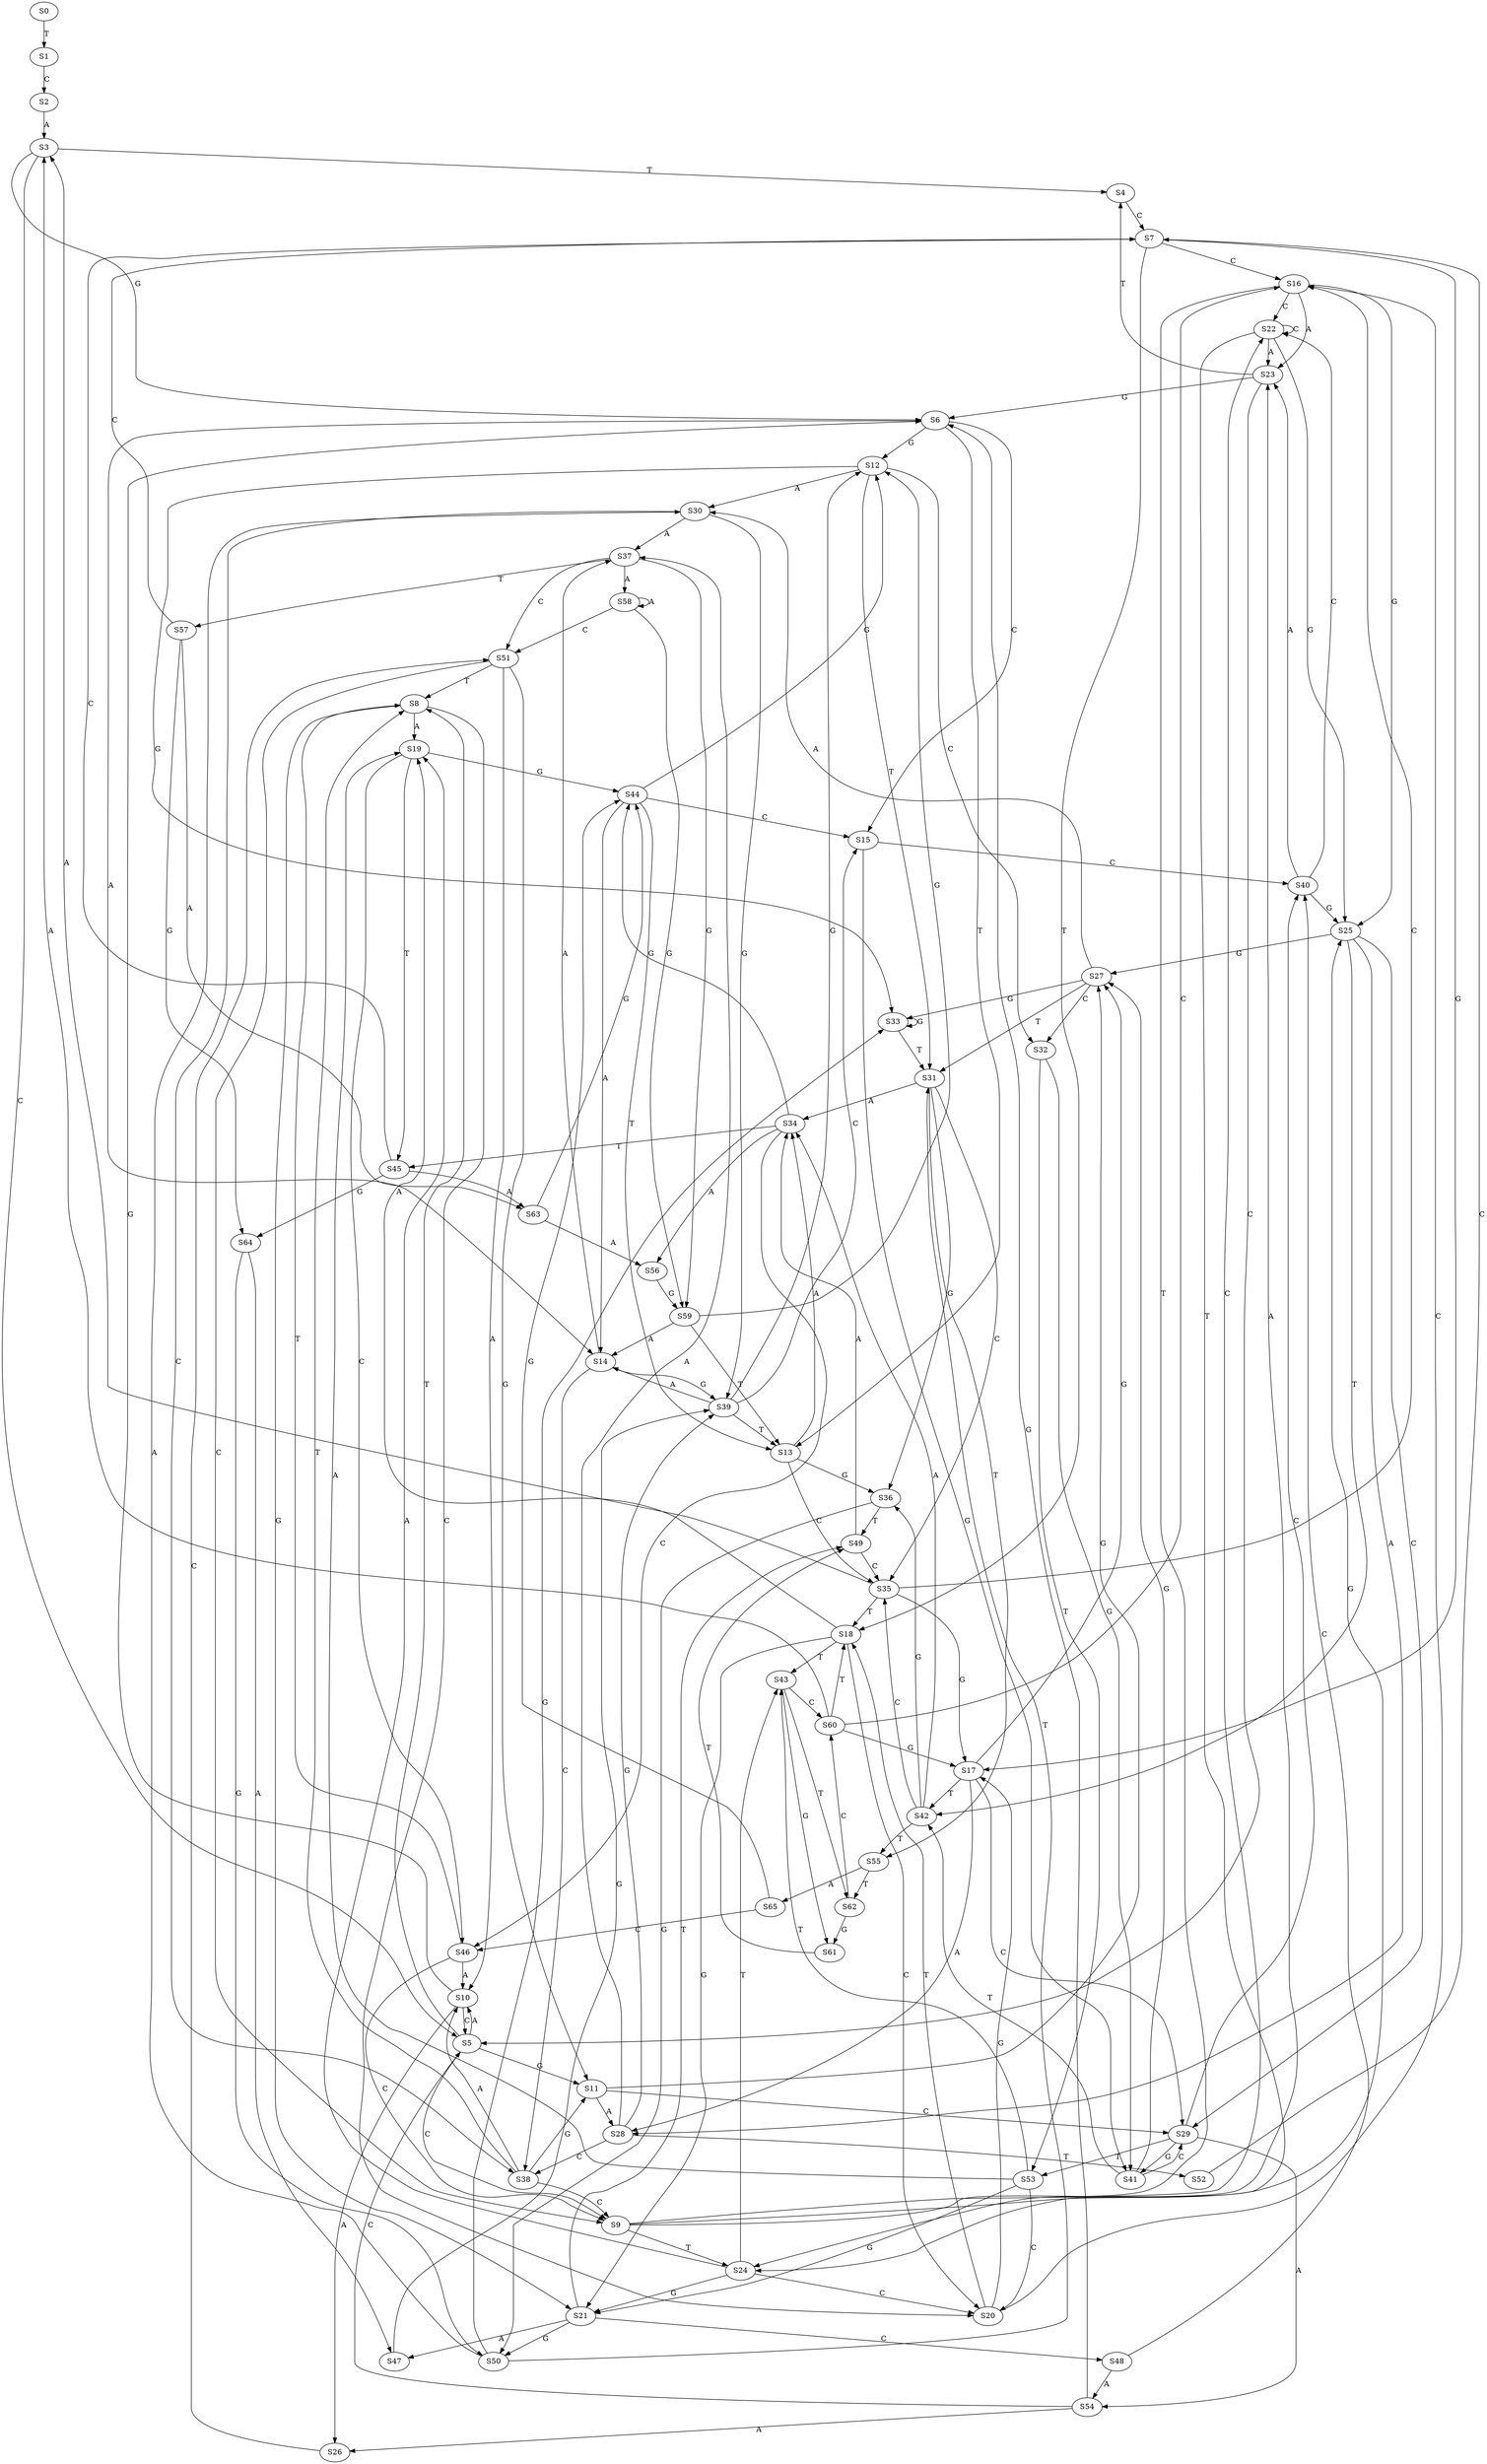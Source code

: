 strict digraph  {
	S0 -> S1 [ label = T ];
	S1 -> S2 [ label = C ];
	S2 -> S3 [ label = A ];
	S3 -> S4 [ label = T ];
	S3 -> S5 [ label = C ];
	S3 -> S6 [ label = G ];
	S4 -> S7 [ label = C ];
	S5 -> S8 [ label = T ];
	S5 -> S9 [ label = C ];
	S5 -> S10 [ label = A ];
	S5 -> S11 [ label = G ];
	S6 -> S12 [ label = G ];
	S6 -> S13 [ label = T ];
	S6 -> S14 [ label = A ];
	S6 -> S15 [ label = C ];
	S7 -> S16 [ label = C ];
	S7 -> S17 [ label = G ];
	S7 -> S18 [ label = T ];
	S8 -> S19 [ label = A ];
	S8 -> S20 [ label = C ];
	S8 -> S21 [ label = G ];
	S9 -> S22 [ label = C ];
	S9 -> S23 [ label = A ];
	S9 -> S24 [ label = T ];
	S9 -> S25 [ label = G ];
	S10 -> S6 [ label = G ];
	S10 -> S5 [ label = C ];
	S10 -> S26 [ label = A ];
	S11 -> S27 [ label = G ];
	S11 -> S28 [ label = A ];
	S11 -> S29 [ label = C ];
	S12 -> S30 [ label = A ];
	S12 -> S31 [ label = T ];
	S12 -> S32 [ label = C ];
	S12 -> S33 [ label = G ];
	S13 -> S34 [ label = A ];
	S13 -> S35 [ label = C ];
	S13 -> S36 [ label = G ];
	S14 -> S37 [ label = A ];
	S14 -> S38 [ label = C ];
	S14 -> S39 [ label = G ];
	S15 -> S40 [ label = C ];
	S15 -> S41 [ label = G ];
	S16 -> S22 [ label = C ];
	S16 -> S23 [ label = A ];
	S16 -> S24 [ label = T ];
	S16 -> S25 [ label = G ];
	S17 -> S27 [ label = G ];
	S17 -> S42 [ label = T ];
	S17 -> S29 [ label = C ];
	S17 -> S28 [ label = A ];
	S18 -> S21 [ label = G ];
	S18 -> S20 [ label = C ];
	S18 -> S19 [ label = A ];
	S18 -> S43 [ label = T ];
	S19 -> S44 [ label = G ];
	S19 -> S45 [ label = T ];
	S19 -> S46 [ label = C ];
	S20 -> S18 [ label = T ];
	S20 -> S17 [ label = G ];
	S20 -> S16 [ label = C ];
	S21 -> S47 [ label = A ];
	S21 -> S48 [ label = C ];
	S21 -> S49 [ label = T ];
	S21 -> S50 [ label = G ];
	S22 -> S25 [ label = G ];
	S22 -> S22 [ label = C ];
	S22 -> S23 [ label = A ];
	S22 -> S24 [ label = T ];
	S23 -> S6 [ label = G ];
	S23 -> S4 [ label = T ];
	S23 -> S5 [ label = C ];
	S24 -> S19 [ label = A ];
	S24 -> S21 [ label = G ];
	S24 -> S20 [ label = C ];
	S24 -> S43 [ label = T ];
	S25 -> S28 [ label = A ];
	S25 -> S27 [ label = G ];
	S25 -> S42 [ label = T ];
	S25 -> S29 [ label = C ];
	S26 -> S51 [ label = C ];
	S27 -> S30 [ label = A ];
	S27 -> S33 [ label = G ];
	S27 -> S32 [ label = C ];
	S27 -> S31 [ label = T ];
	S28 -> S37 [ label = A ];
	S28 -> S38 [ label = C ];
	S28 -> S39 [ label = G ];
	S28 -> S52 [ label = T ];
	S29 -> S41 [ label = G ];
	S29 -> S53 [ label = T ];
	S29 -> S40 [ label = C ];
	S29 -> S54 [ label = A ];
	S30 -> S37 [ label = A ];
	S30 -> S38 [ label = C ];
	S30 -> S39 [ label = G ];
	S31 -> S34 [ label = A ];
	S31 -> S36 [ label = G ];
	S31 -> S55 [ label = T ];
	S31 -> S35 [ label = C ];
	S32 -> S53 [ label = T ];
	S32 -> S41 [ label = G ];
	S33 -> S31 [ label = T ];
	S33 -> S33 [ label = G ];
	S34 -> S45 [ label = T ];
	S34 -> S44 [ label = G ];
	S34 -> S56 [ label = A ];
	S34 -> S46 [ label = C ];
	S35 -> S18 [ label = T ];
	S35 -> S17 [ label = G ];
	S35 -> S3 [ label = A ];
	S35 -> S16 [ label = C ];
	S36 -> S49 [ label = T ];
	S36 -> S50 [ label = G ];
	S37 -> S57 [ label = T ];
	S37 -> S51 [ label = C ];
	S37 -> S58 [ label = A ];
	S37 -> S59 [ label = G ];
	S38 -> S8 [ label = T ];
	S38 -> S11 [ label = G ];
	S38 -> S9 [ label = C ];
	S38 -> S10 [ label = A ];
	S39 -> S13 [ label = T ];
	S39 -> S14 [ label = A ];
	S39 -> S12 [ label = G ];
	S39 -> S15 [ label = C ];
	S40 -> S25 [ label = G ];
	S40 -> S23 [ label = A ];
	S40 -> S22 [ label = C ];
	S41 -> S27 [ label = G ];
	S41 -> S29 [ label = C ];
	S41 -> S42 [ label = T ];
	S42 -> S35 [ label = C ];
	S42 -> S34 [ label = A ];
	S42 -> S36 [ label = G ];
	S42 -> S55 [ label = T ];
	S43 -> S60 [ label = C ];
	S43 -> S61 [ label = G ];
	S43 -> S62 [ label = T ];
	S44 -> S13 [ label = T ];
	S44 -> S14 [ label = A ];
	S44 -> S15 [ label = C ];
	S44 -> S12 [ label = G ];
	S45 -> S7 [ label = C ];
	S45 -> S63 [ label = A ];
	S45 -> S64 [ label = G ];
	S46 -> S9 [ label = C ];
	S46 -> S8 [ label = T ];
	S46 -> S10 [ label = A ];
	S47 -> S39 [ label = G ];
	S48 -> S40 [ label = C ];
	S48 -> S54 [ label = A ];
	S49 -> S35 [ label = C ];
	S49 -> S34 [ label = A ];
	S50 -> S31 [ label = T ];
	S50 -> S33 [ label = G ];
	S50 -> S30 [ label = A ];
	S51 -> S10 [ label = A ];
	S51 -> S9 [ label = C ];
	S51 -> S11 [ label = G ];
	S51 -> S8 [ label = T ];
	S52 -> S7 [ label = C ];
	S53 -> S19 [ label = A ];
	S53 -> S20 [ label = C ];
	S53 -> S43 [ label = T ];
	S53 -> S21 [ label = G ];
	S54 -> S6 [ label = G ];
	S54 -> S26 [ label = A ];
	S54 -> S5 [ label = C ];
	S55 -> S65 [ label = A ];
	S55 -> S62 [ label = T ];
	S56 -> S59 [ label = G ];
	S57 -> S63 [ label = A ];
	S57 -> S7 [ label = C ];
	S57 -> S64 [ label = G ];
	S58 -> S59 [ label = G ];
	S58 -> S51 [ label = C ];
	S58 -> S58 [ label = A ];
	S59 -> S13 [ label = T ];
	S59 -> S14 [ label = A ];
	S59 -> S12 [ label = G ];
	S60 -> S3 [ label = A ];
	S60 -> S18 [ label = T ];
	S60 -> S16 [ label = C ];
	S60 -> S17 [ label = G ];
	S61 -> S49 [ label = T ];
	S62 -> S61 [ label = G ];
	S62 -> S60 [ label = C ];
	S63 -> S44 [ label = G ];
	S63 -> S56 [ label = A ];
	S64 -> S50 [ label = G ];
	S64 -> S47 [ label = A ];
	S65 -> S46 [ label = C ];
	S65 -> S44 [ label = G ];
}
